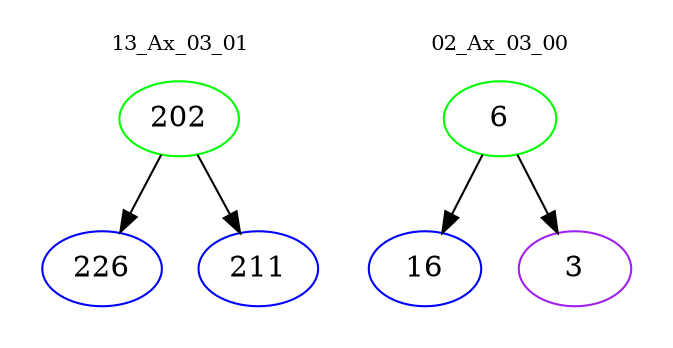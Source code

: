 digraph{
subgraph cluster_0 {
color = white
label = "13_Ax_03_01";
fontsize=10;
T0_202 [label="202", color="green"]
T0_202 -> T0_226 [color="black"]
T0_226 [label="226", color="blue"]
T0_202 -> T0_211 [color="black"]
T0_211 [label="211", color="blue"]
}
subgraph cluster_1 {
color = white
label = "02_Ax_03_00";
fontsize=10;
T1_6 [label="6", color="green"]
T1_6 -> T1_16 [color="black"]
T1_16 [label="16", color="blue"]
T1_6 -> T1_3 [color="black"]
T1_3 [label="3", color="purple"]
}
}
